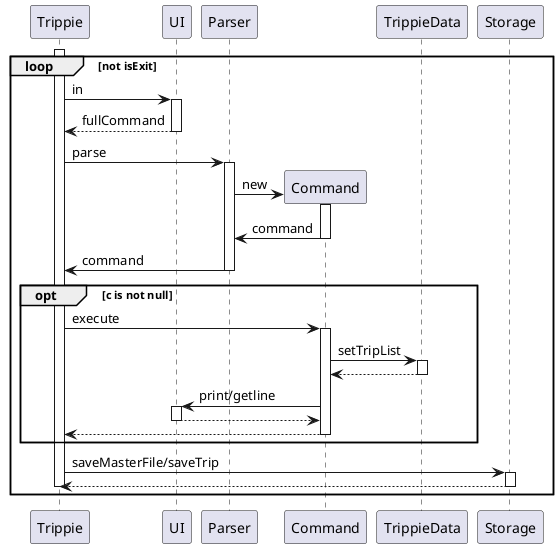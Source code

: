 @startuml
activate Trippie

loop not isExit
    Trippie -> UI: in
    activate UI

    UI --> Trippie: fullCommand
    deactivate UI


    Trippie -> Parser: parse
    activate Parser

    create Command
    Parser -> Command: new
    activate Command
    Command -> Parser: command
    deactivate Command

    Parser -> Trippie: command
    deactivate Parser

    opt c is not null

        Trippie -> Command: execute
        activate Command

        Command -> TrippieData:setTripList
        activate TrippieData
        TrippieData --> Command
        deactivate TrippieData

        Command -> UI: print/getline
        activate UI
        UI --> Command
        deactivate UI

        Command --> Trippie
        deactivate Command

    end

    Trippie -> Storage:saveMasterFile/saveTrip
    activate Storage

    Storage --> Trippie
    deactivate Storage


    deactivate Trippie
end

@enduml